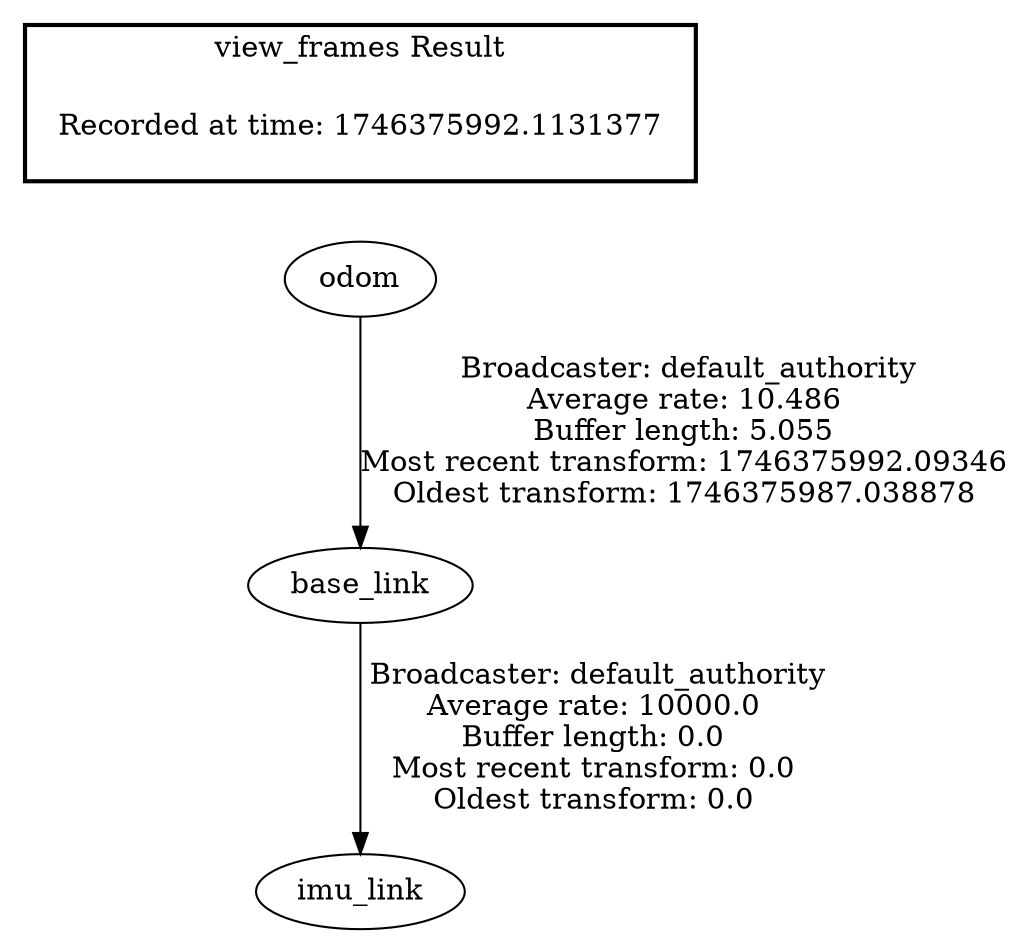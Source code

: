 digraph G {
"base_link" -> "imu_link"[label=" Broadcaster: default_authority\nAverage rate: 10000.0\nBuffer length: 0.0\nMost recent transform: 0.0\nOldest transform: 0.0\n"];
"odom" -> "base_link"[label=" Broadcaster: default_authority\nAverage rate: 10.486\nBuffer length: 5.055\nMost recent transform: 1746375992.09346\nOldest transform: 1746375987.038878\n"];
edge [style=invis];
 subgraph cluster_legend { style=bold; color=black; label ="view_frames Result";
"Recorded at time: 1746375992.1131377"[ shape=plaintext ] ;
}->"odom";
}